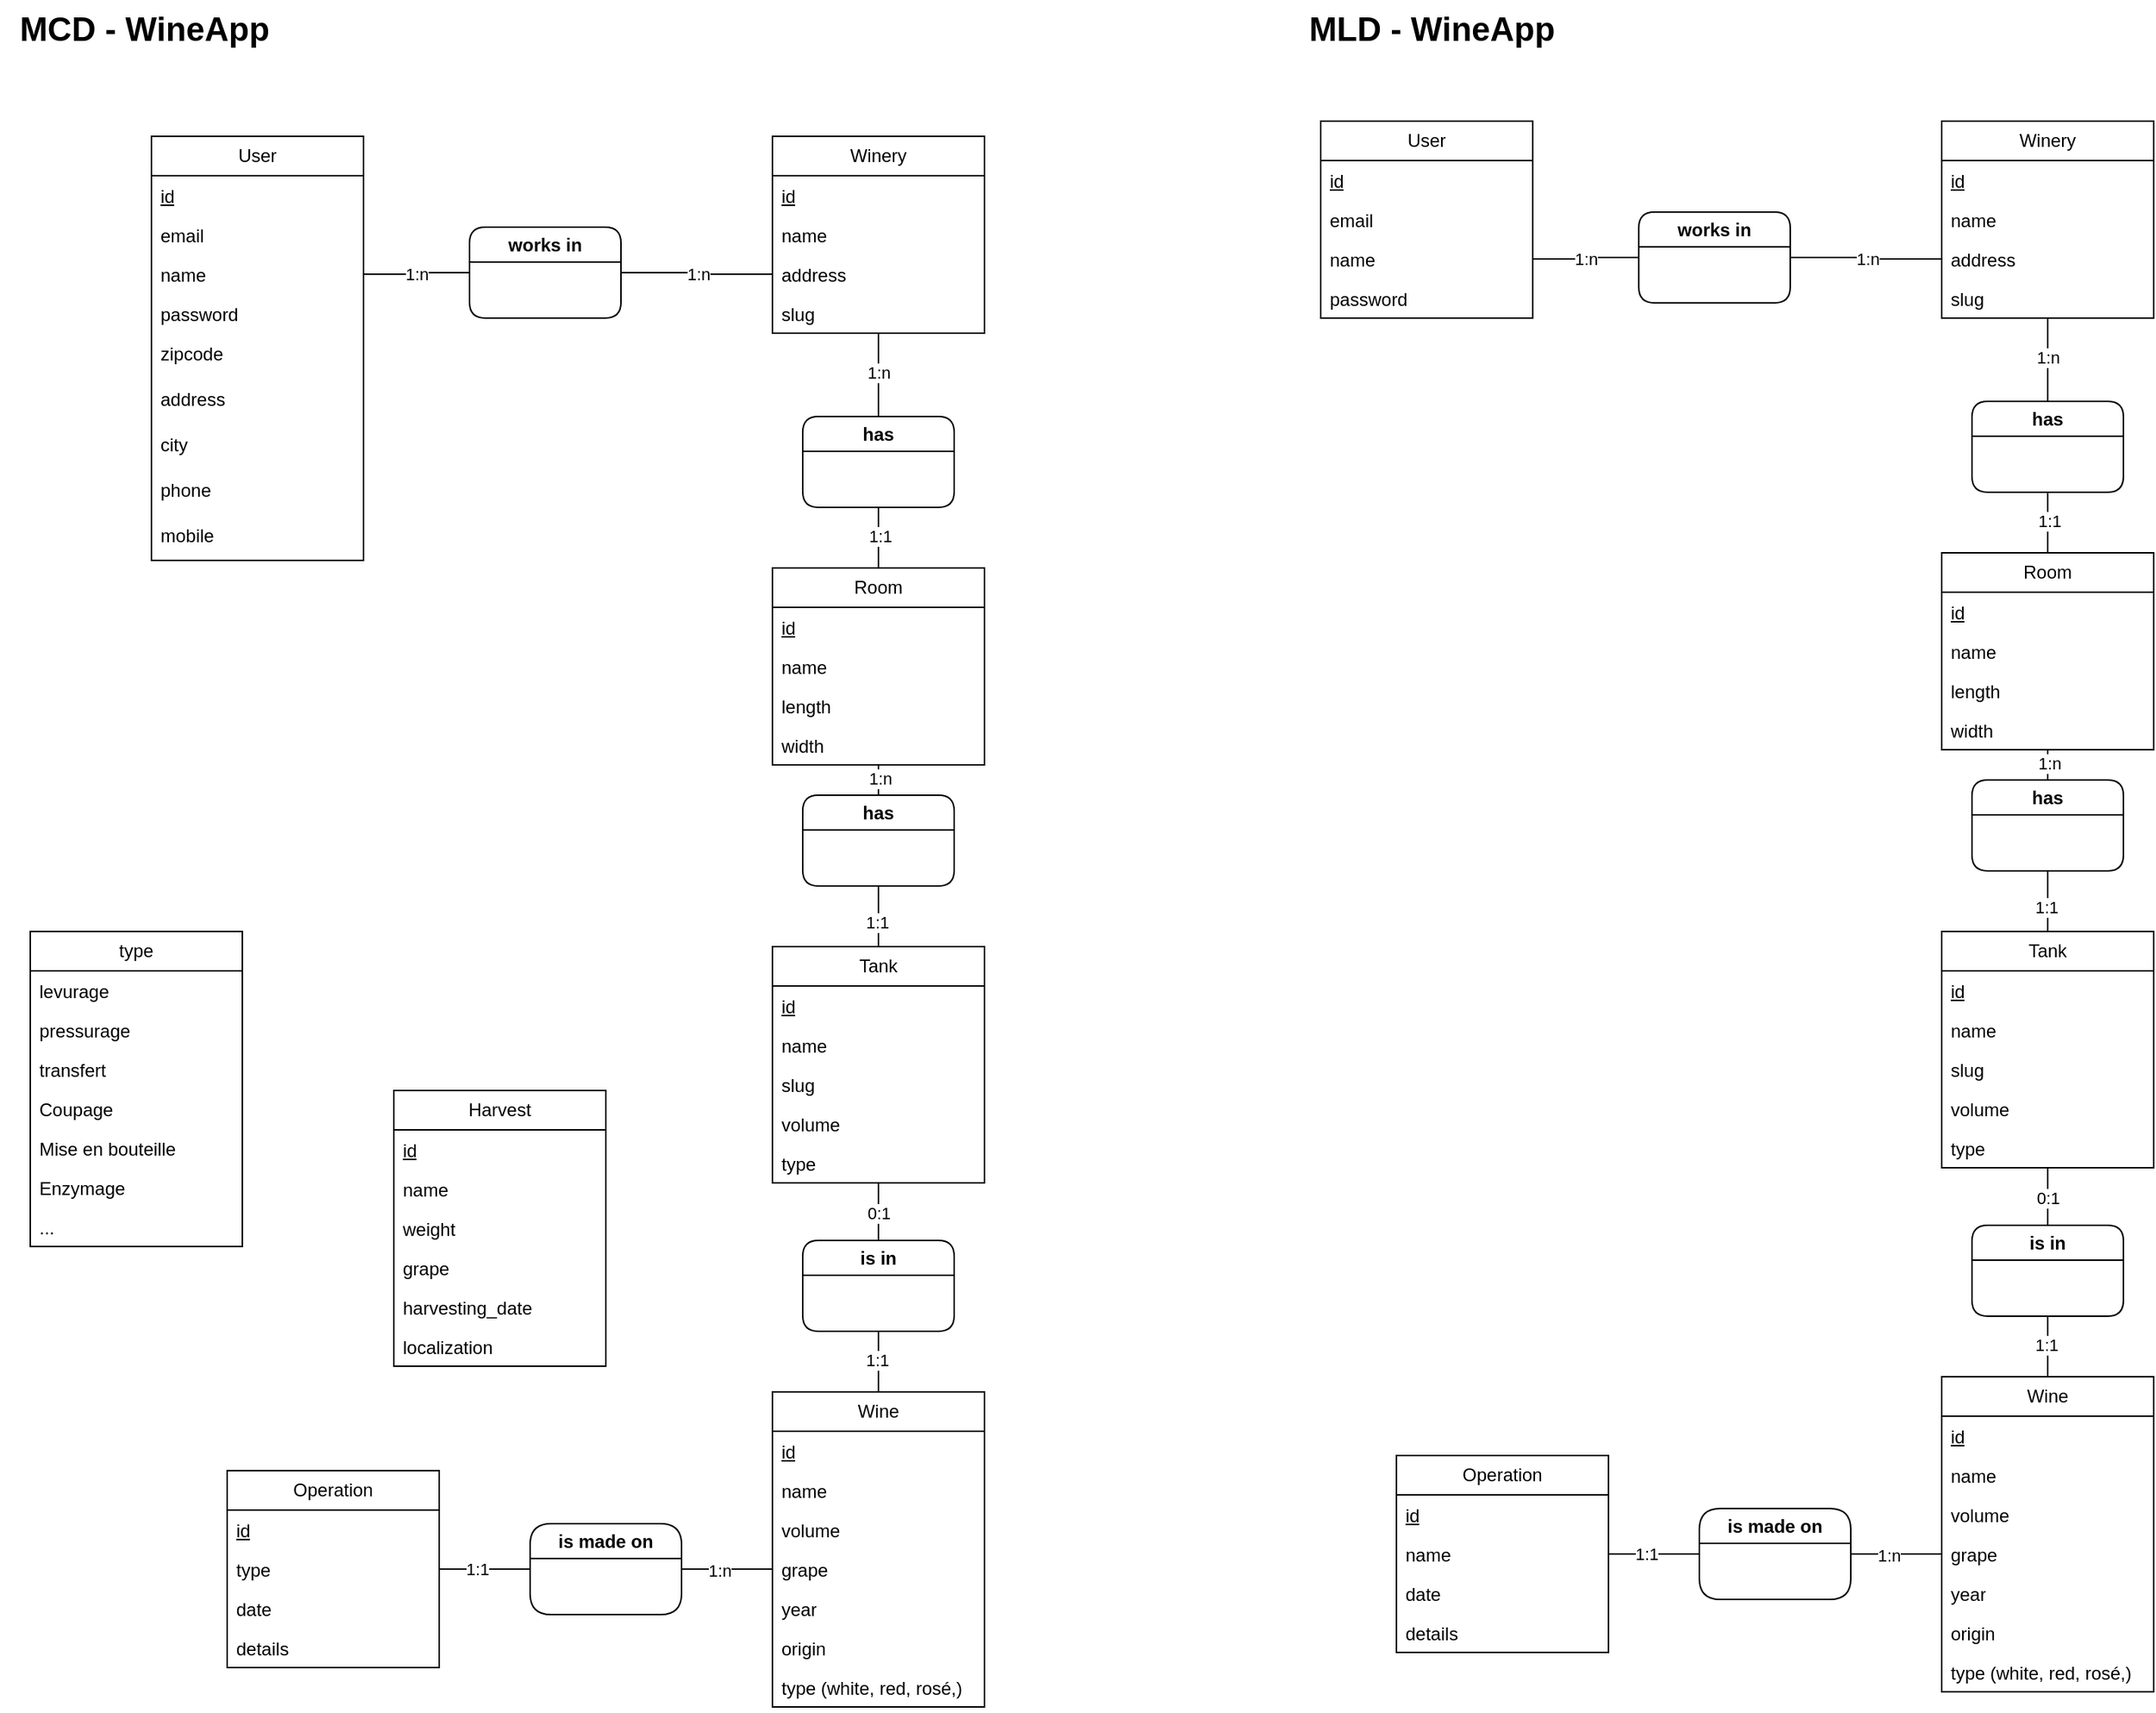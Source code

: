 <mxfile version="24.2.3" type="github">
  <diagram name="Page-1" id="9SM8iRFz8KgwZvnz78GZ">
    <mxGraphModel dx="1190" dy="710" grid="1" gridSize="10" guides="1" tooltips="1" connect="1" arrows="1" fold="1" page="1" pageScale="1" pageWidth="827" pageHeight="1169" math="0" shadow="0">
      <root>
        <mxCell id="0" />
        <mxCell id="1" parent="0" />
        <mxCell id="mtZeBj0wb_c7YMCQb9q5-4" style="edgeStyle=orthogonalEdgeStyle;rounded=0;orthogonalLoop=1;jettySize=auto;html=1;exitX=1;exitY=0.5;exitDx=0;exitDy=0;entryX=0;entryY=0.5;entryDx=0;entryDy=0;endArrow=none;endFill=0;" parent="1" source="mtZeBj0wb_c7YMCQb9q5-16" target="mtZeBj0wb_c7YMCQb9q5-3" edge="1">
          <mxGeometry relative="1" as="geometry">
            <mxPoint x="260" y="577.5" as="sourcePoint" />
          </mxGeometry>
        </mxCell>
        <mxCell id="mtZeBj0wb_c7YMCQb9q5-51" value="1:n" style="edgeLabel;html=1;align=center;verticalAlign=middle;resizable=0;points=[];" parent="mtZeBj0wb_c7YMCQb9q5-4" vertex="1" connectable="0">
          <mxGeometry x="-0.029" relative="1" as="geometry">
            <mxPoint as="offset" />
          </mxGeometry>
        </mxCell>
        <mxCell id="mtZeBj0wb_c7YMCQb9q5-5" style="edgeStyle=orthogonalEdgeStyle;rounded=0;orthogonalLoop=1;jettySize=auto;html=1;exitX=0;exitY=0.5;exitDx=0;exitDy=0;entryX=1;entryY=0.5;entryDx=0;entryDy=0;endArrow=none;endFill=0;" parent="1" source="mtZeBj0wb_c7YMCQb9q5-20" target="mtZeBj0wb_c7YMCQb9q5-3" edge="1">
          <mxGeometry relative="1" as="geometry">
            <mxPoint x="530" y="580" as="sourcePoint" />
          </mxGeometry>
        </mxCell>
        <mxCell id="mtZeBj0wb_c7YMCQb9q5-53" value="1:n" style="edgeLabel;html=1;align=center;verticalAlign=middle;resizable=0;points=[];" parent="mtZeBj0wb_c7YMCQb9q5-5" vertex="1" connectable="0">
          <mxGeometry x="-0.012" y="-1" relative="1" as="geometry">
            <mxPoint as="offset" />
          </mxGeometry>
        </mxCell>
        <mxCell id="mtZeBj0wb_c7YMCQb9q5-3" value="works in" style="swimlane;whiteSpace=wrap;html=1;rounded=1;" parent="1" vertex="1">
          <mxGeometry x="330" y="170" width="100" height="60" as="geometry" />
        </mxCell>
        <mxCell id="mtZeBj0wb_c7YMCQb9q5-12" style="edgeStyle=orthogonalEdgeStyle;rounded=0;orthogonalLoop=1;jettySize=auto;html=1;entryX=0.5;entryY=0;entryDx=0;entryDy=0;endArrow=none;endFill=0;exitX=0.5;exitY=1;exitDx=0;exitDy=0;" parent="1" source="mtZeBj0wb_c7YMCQb9q5-22" target="mtZeBj0wb_c7YMCQb9q5-10" edge="1">
          <mxGeometry relative="1" as="geometry">
            <mxPoint x="610" y="545" as="sourcePoint" />
          </mxGeometry>
        </mxCell>
        <mxCell id="mtZeBj0wb_c7YMCQb9q5-56" value="1:n" style="edgeLabel;html=1;align=center;verticalAlign=middle;resizable=0;points=[];" parent="mtZeBj0wb_c7YMCQb9q5-12" vertex="1" connectable="0">
          <mxGeometry x="-0.148" y="1" relative="1" as="geometry">
            <mxPoint as="offset" />
          </mxGeometry>
        </mxCell>
        <mxCell id="mtZeBj0wb_c7YMCQb9q5-26" style="edgeStyle=orthogonalEdgeStyle;rounded=0;orthogonalLoop=1;jettySize=auto;html=1;exitX=0.5;exitY=1;exitDx=0;exitDy=0;entryX=0.5;entryY=0;entryDx=0;entryDy=0;endArrow=none;endFill=0;" parent="1" source="mtZeBj0wb_c7YMCQb9q5-7" target="mtZeBj0wb_c7YMCQb9q5-22" edge="1">
          <mxGeometry relative="1" as="geometry" />
        </mxCell>
        <mxCell id="mtZeBj0wb_c7YMCQb9q5-55" value="1:1" style="edgeLabel;html=1;align=center;verticalAlign=middle;resizable=0;points=[];" parent="mtZeBj0wb_c7YMCQb9q5-26" vertex="1" connectable="0">
          <mxGeometry x="-0.043" y="1" relative="1" as="geometry">
            <mxPoint as="offset" />
          </mxGeometry>
        </mxCell>
        <mxCell id="mtZeBj0wb_c7YMCQb9q5-7" value="has" style="swimlane;whiteSpace=wrap;html=1;rounded=1;" parent="1" vertex="1">
          <mxGeometry x="550" y="295" width="100" height="60" as="geometry" />
        </mxCell>
        <mxCell id="mtZeBj0wb_c7YMCQb9q5-8" value="" style="endArrow=none;html=1;rounded=0;exitX=0.5;exitY=0;exitDx=0;exitDy=0;entryX=0.5;entryY=1;entryDx=0;entryDy=0;" parent="1" source="mtZeBj0wb_c7YMCQb9q5-7" target="mtZeBj0wb_c7YMCQb9q5-18" edge="1">
          <mxGeometry width="50" height="50" relative="1" as="geometry">
            <mxPoint x="410" y="685" as="sourcePoint" />
            <mxPoint x="630" y="605" as="targetPoint" />
          </mxGeometry>
        </mxCell>
        <mxCell id="mtZeBj0wb_c7YMCQb9q5-54" value="1:n" style="edgeLabel;html=1;align=center;verticalAlign=middle;resizable=0;points=[];" parent="mtZeBj0wb_c7YMCQb9q5-8" vertex="1" connectable="0">
          <mxGeometry x="0.059" relative="1" as="geometry">
            <mxPoint as="offset" />
          </mxGeometry>
        </mxCell>
        <mxCell id="mtZeBj0wb_c7YMCQb9q5-13" style="edgeStyle=orthogonalEdgeStyle;rounded=0;orthogonalLoop=1;jettySize=auto;html=1;exitX=0.5;exitY=1;exitDx=0;exitDy=0;entryX=0.5;entryY=0;entryDx=0;entryDy=0;endArrow=none;endFill=0;" parent="1" source="mtZeBj0wb_c7YMCQb9q5-10" target="mtZeBj0wb_c7YMCQb9q5-27" edge="1">
          <mxGeometry relative="1" as="geometry">
            <mxPoint x="600" y="705" as="targetPoint" />
          </mxGeometry>
        </mxCell>
        <mxCell id="mtZeBj0wb_c7YMCQb9q5-57" value="1:1" style="edgeLabel;html=1;align=center;verticalAlign=middle;resizable=0;points=[];" parent="mtZeBj0wb_c7YMCQb9q5-13" vertex="1" connectable="0">
          <mxGeometry x="0.197" y="-1" relative="1" as="geometry">
            <mxPoint as="offset" />
          </mxGeometry>
        </mxCell>
        <mxCell id="mtZeBj0wb_c7YMCQb9q5-10" value="has" style="swimlane;whiteSpace=wrap;html=1;rounded=1;" parent="1" vertex="1">
          <mxGeometry x="550" y="545" width="100" height="60" as="geometry" />
        </mxCell>
        <mxCell id="mtZeBj0wb_c7YMCQb9q5-14" value="User" style="swimlane;fontStyle=0;childLayout=stackLayout;horizontal=1;startSize=26;fillColor=none;horizontalStack=0;resizeParent=1;resizeParentMax=0;resizeLast=0;collapsible=1;marginBottom=0;whiteSpace=wrap;html=1;" parent="1" vertex="1">
          <mxGeometry x="120" y="110" width="140" height="280" as="geometry" />
        </mxCell>
        <mxCell id="mtZeBj0wb_c7YMCQb9q5-67" value="&lt;u&gt;id&lt;/u&gt;" style="text;strokeColor=none;fillColor=none;align=left;verticalAlign=top;spacingLeft=4;spacingRight=4;overflow=hidden;rotatable=0;points=[[0,0.5],[1,0.5]];portConstraint=eastwest;whiteSpace=wrap;html=1;" parent="mtZeBj0wb_c7YMCQb9q5-14" vertex="1">
          <mxGeometry y="26" width="140" height="26" as="geometry" />
        </mxCell>
        <mxCell id="mtZeBj0wb_c7YMCQb9q5-15" value="email" style="text;strokeColor=none;fillColor=none;align=left;verticalAlign=top;spacingLeft=4;spacingRight=4;overflow=hidden;rotatable=0;points=[[0,0.5],[1,0.5]];portConstraint=eastwest;whiteSpace=wrap;html=1;" parent="mtZeBj0wb_c7YMCQb9q5-14" vertex="1">
          <mxGeometry y="52" width="140" height="26" as="geometry" />
        </mxCell>
        <mxCell id="mtZeBj0wb_c7YMCQb9q5-16" value="name" style="text;strokeColor=none;fillColor=none;align=left;verticalAlign=top;spacingLeft=4;spacingRight=4;overflow=hidden;rotatable=0;points=[[0,0.5],[1,0.5]];portConstraint=eastwest;whiteSpace=wrap;html=1;" parent="mtZeBj0wb_c7YMCQb9q5-14" vertex="1">
          <mxGeometry y="78" width="140" height="26" as="geometry" />
        </mxCell>
        <mxCell id="mtZeBj0wb_c7YMCQb9q5-17" value="password" style="text;strokeColor=none;fillColor=none;align=left;verticalAlign=top;spacingLeft=4;spacingRight=4;overflow=hidden;rotatable=0;points=[[0,0.5],[1,0.5]];portConstraint=eastwest;whiteSpace=wrap;html=1;" parent="mtZeBj0wb_c7YMCQb9q5-14" vertex="1">
          <mxGeometry y="104" width="140" height="26" as="geometry" />
        </mxCell>
        <mxCell id="OxjpMKmMy-QX8WmUMFFC-2" value="zipcode" style="text;strokeColor=none;fillColor=none;spacingLeft=4;spacingRight=4;overflow=hidden;rotatable=0;points=[[0,0.5],[1,0.5]];portConstraint=eastwest;fontSize=12;whiteSpace=wrap;html=1;" parent="mtZeBj0wb_c7YMCQb9q5-14" vertex="1">
          <mxGeometry y="130" width="140" height="30" as="geometry" />
        </mxCell>
        <mxCell id="OxjpMKmMy-QX8WmUMFFC-1" value="address" style="text;strokeColor=none;fillColor=none;spacingLeft=4;spacingRight=4;overflow=hidden;rotatable=0;points=[[0,0.5],[1,0.5]];portConstraint=eastwest;fontSize=12;whiteSpace=wrap;html=1;" parent="mtZeBj0wb_c7YMCQb9q5-14" vertex="1">
          <mxGeometry y="160" width="140" height="30" as="geometry" />
        </mxCell>
        <mxCell id="OxjpMKmMy-QX8WmUMFFC-3" value="city" style="text;strokeColor=none;fillColor=none;spacingLeft=4;spacingRight=4;overflow=hidden;rotatable=0;points=[[0,0.5],[1,0.5]];portConstraint=eastwest;fontSize=12;whiteSpace=wrap;html=1;" parent="mtZeBj0wb_c7YMCQb9q5-14" vertex="1">
          <mxGeometry y="190" width="140" height="30" as="geometry" />
        </mxCell>
        <mxCell id="OxjpMKmMy-QX8WmUMFFC-4" value="phone" style="text;strokeColor=none;fillColor=none;spacingLeft=4;spacingRight=4;overflow=hidden;rotatable=0;points=[[0,0.5],[1,0.5]];portConstraint=eastwest;fontSize=12;whiteSpace=wrap;html=1;" parent="mtZeBj0wb_c7YMCQb9q5-14" vertex="1">
          <mxGeometry y="220" width="140" height="30" as="geometry" />
        </mxCell>
        <mxCell id="OxjpMKmMy-QX8WmUMFFC-5" value="mobile" style="text;strokeColor=none;fillColor=none;spacingLeft=4;spacingRight=4;overflow=hidden;rotatable=0;points=[[0,0.5],[1,0.5]];portConstraint=eastwest;fontSize=12;whiteSpace=wrap;html=1;" parent="mtZeBj0wb_c7YMCQb9q5-14" vertex="1">
          <mxGeometry y="250" width="140" height="30" as="geometry" />
        </mxCell>
        <mxCell id="mtZeBj0wb_c7YMCQb9q5-18" value="Winery" style="swimlane;fontStyle=0;childLayout=stackLayout;horizontal=1;startSize=26;fillColor=none;horizontalStack=0;resizeParent=1;resizeParentMax=0;resizeLast=0;collapsible=1;marginBottom=0;whiteSpace=wrap;html=1;" parent="1" vertex="1">
          <mxGeometry x="530" y="110" width="140" height="130" as="geometry" />
        </mxCell>
        <mxCell id="mtZeBj0wb_c7YMCQb9q5-68" value="&lt;u&gt;id&lt;/u&gt;" style="text;strokeColor=none;fillColor=none;align=left;verticalAlign=top;spacingLeft=4;spacingRight=4;overflow=hidden;rotatable=0;points=[[0,0.5],[1,0.5]];portConstraint=eastwest;whiteSpace=wrap;html=1;" parent="mtZeBj0wb_c7YMCQb9q5-18" vertex="1">
          <mxGeometry y="26" width="140" height="26" as="geometry" />
        </mxCell>
        <mxCell id="mtZeBj0wb_c7YMCQb9q5-19" value="name" style="text;strokeColor=none;fillColor=none;align=left;verticalAlign=top;spacingLeft=4;spacingRight=4;overflow=hidden;rotatable=0;points=[[0,0.5],[1,0.5]];portConstraint=eastwest;whiteSpace=wrap;html=1;" parent="mtZeBj0wb_c7YMCQb9q5-18" vertex="1">
          <mxGeometry y="52" width="140" height="26" as="geometry" />
        </mxCell>
        <mxCell id="mtZeBj0wb_c7YMCQb9q5-20" value="address" style="text;strokeColor=none;fillColor=none;align=left;verticalAlign=top;spacingLeft=4;spacingRight=4;overflow=hidden;rotatable=0;points=[[0,0.5],[1,0.5]];portConstraint=eastwest;whiteSpace=wrap;html=1;" parent="mtZeBj0wb_c7YMCQb9q5-18" vertex="1">
          <mxGeometry y="78" width="140" height="26" as="geometry" />
        </mxCell>
        <mxCell id="mtZeBj0wb_c7YMCQb9q5-65" value="slug" style="text;strokeColor=none;fillColor=none;align=left;verticalAlign=top;spacingLeft=4;spacingRight=4;overflow=hidden;rotatable=0;points=[[0,0.5],[1,0.5]];portConstraint=eastwest;whiteSpace=wrap;html=1;" parent="mtZeBj0wb_c7YMCQb9q5-18" vertex="1">
          <mxGeometry y="104" width="140" height="26" as="geometry" />
        </mxCell>
        <mxCell id="mtZeBj0wb_c7YMCQb9q5-22" value="Room" style="swimlane;fontStyle=0;childLayout=stackLayout;horizontal=1;startSize=26;fillColor=none;horizontalStack=0;resizeParent=1;resizeParentMax=0;resizeLast=0;collapsible=1;marginBottom=0;whiteSpace=wrap;html=1;" parent="1" vertex="1">
          <mxGeometry x="530" y="395" width="140" height="130" as="geometry" />
        </mxCell>
        <mxCell id="mtZeBj0wb_c7YMCQb9q5-69" value="&lt;u&gt;id&lt;/u&gt;" style="text;strokeColor=none;fillColor=none;align=left;verticalAlign=top;spacingLeft=4;spacingRight=4;overflow=hidden;rotatable=0;points=[[0,0.5],[1,0.5]];portConstraint=eastwest;whiteSpace=wrap;html=1;" parent="mtZeBj0wb_c7YMCQb9q5-22" vertex="1">
          <mxGeometry y="26" width="140" height="26" as="geometry" />
        </mxCell>
        <mxCell id="mtZeBj0wb_c7YMCQb9q5-23" value="name" style="text;strokeColor=none;fillColor=none;align=left;verticalAlign=top;spacingLeft=4;spacingRight=4;overflow=hidden;rotatable=0;points=[[0,0.5],[1,0.5]];portConstraint=eastwest;whiteSpace=wrap;html=1;" parent="mtZeBj0wb_c7YMCQb9q5-22" vertex="1">
          <mxGeometry y="52" width="140" height="26" as="geometry" />
        </mxCell>
        <mxCell id="mtZeBj0wb_c7YMCQb9q5-24" value="length" style="text;strokeColor=none;fillColor=none;align=left;verticalAlign=top;spacingLeft=4;spacingRight=4;overflow=hidden;rotatable=0;points=[[0,0.5],[1,0.5]];portConstraint=eastwest;whiteSpace=wrap;html=1;" parent="mtZeBj0wb_c7YMCQb9q5-22" vertex="1">
          <mxGeometry y="78" width="140" height="26" as="geometry" />
        </mxCell>
        <mxCell id="mtZeBj0wb_c7YMCQb9q5-25" value="width" style="text;strokeColor=none;fillColor=none;align=left;verticalAlign=top;spacingLeft=4;spacingRight=4;overflow=hidden;rotatable=0;points=[[0,0.5],[1,0.5]];portConstraint=eastwest;whiteSpace=wrap;html=1;" parent="mtZeBj0wb_c7YMCQb9q5-22" vertex="1">
          <mxGeometry y="104" width="140" height="26" as="geometry" />
        </mxCell>
        <mxCell id="mtZeBj0wb_c7YMCQb9q5-39" style="edgeStyle=orthogonalEdgeStyle;rounded=0;orthogonalLoop=1;jettySize=auto;html=1;exitX=0.5;exitY=1;exitDx=0;exitDy=0;entryX=0.5;entryY=0;entryDx=0;entryDy=0;endArrow=none;endFill=0;" parent="1" source="mtZeBj0wb_c7YMCQb9q5-27" target="mtZeBj0wb_c7YMCQb9q5-35" edge="1">
          <mxGeometry relative="1" as="geometry" />
        </mxCell>
        <mxCell id="mtZeBj0wb_c7YMCQb9q5-61" value="0:1" style="edgeLabel;html=1;align=center;verticalAlign=middle;resizable=0;points=[];" parent="mtZeBj0wb_c7YMCQb9q5-39" vertex="1" connectable="0">
          <mxGeometry x="0.053" relative="1" as="geometry">
            <mxPoint as="offset" />
          </mxGeometry>
        </mxCell>
        <mxCell id="mtZeBj0wb_c7YMCQb9q5-27" value="Tank" style="swimlane;fontStyle=0;childLayout=stackLayout;horizontal=1;startSize=26;fillColor=none;horizontalStack=0;resizeParent=1;resizeParentMax=0;resizeLast=0;collapsible=1;marginBottom=0;whiteSpace=wrap;html=1;" parent="1" vertex="1">
          <mxGeometry x="530" y="645" width="140" height="156" as="geometry" />
        </mxCell>
        <mxCell id="mtZeBj0wb_c7YMCQb9q5-70" value="&lt;u&gt;id&lt;/u&gt;" style="text;strokeColor=none;fillColor=none;align=left;verticalAlign=top;spacingLeft=4;spacingRight=4;overflow=hidden;rotatable=0;points=[[0,0.5],[1,0.5]];portConstraint=eastwest;whiteSpace=wrap;html=1;" parent="mtZeBj0wb_c7YMCQb9q5-27" vertex="1">
          <mxGeometry y="26" width="140" height="26" as="geometry" />
        </mxCell>
        <mxCell id="mtZeBj0wb_c7YMCQb9q5-28" value="name" style="text;strokeColor=none;fillColor=none;align=left;verticalAlign=top;spacingLeft=4;spacingRight=4;overflow=hidden;rotatable=0;points=[[0,0.5],[1,0.5]];portConstraint=eastwest;whiteSpace=wrap;html=1;" parent="mtZeBj0wb_c7YMCQb9q5-27" vertex="1">
          <mxGeometry y="52" width="140" height="26" as="geometry" />
        </mxCell>
        <mxCell id="mtZeBj0wb_c7YMCQb9q5-71" value="slug" style="text;strokeColor=none;fillColor=none;align=left;verticalAlign=top;spacingLeft=4;spacingRight=4;overflow=hidden;rotatable=0;points=[[0,0.5],[1,0.5]];portConstraint=eastwest;whiteSpace=wrap;html=1;" parent="mtZeBj0wb_c7YMCQb9q5-27" vertex="1">
          <mxGeometry y="78" width="140" height="26" as="geometry" />
        </mxCell>
        <mxCell id="mtZeBj0wb_c7YMCQb9q5-29" value="volume" style="text;strokeColor=none;fillColor=none;align=left;verticalAlign=top;spacingLeft=4;spacingRight=4;overflow=hidden;rotatable=0;points=[[0,0.5],[1,0.5]];portConstraint=eastwest;whiteSpace=wrap;html=1;" parent="mtZeBj0wb_c7YMCQb9q5-27" vertex="1">
          <mxGeometry y="104" width="140" height="26" as="geometry" />
        </mxCell>
        <mxCell id="mtZeBj0wb_c7YMCQb9q5-30" value="type" style="text;strokeColor=none;fillColor=none;align=left;verticalAlign=top;spacingLeft=4;spacingRight=4;overflow=hidden;rotatable=0;points=[[0,0.5],[1,0.5]];portConstraint=eastwest;whiteSpace=wrap;html=1;" parent="mtZeBj0wb_c7YMCQb9q5-27" vertex="1">
          <mxGeometry y="130" width="140" height="26" as="geometry" />
        </mxCell>
        <mxCell id="mtZeBj0wb_c7YMCQb9q5-31" value="Wine" style="swimlane;fontStyle=0;childLayout=stackLayout;horizontal=1;startSize=26;fillColor=none;horizontalStack=0;resizeParent=1;resizeParentMax=0;resizeLast=0;collapsible=1;marginBottom=0;whiteSpace=wrap;html=1;" parent="1" vertex="1">
          <mxGeometry x="530" y="939" width="140" height="208" as="geometry">
            <mxRectangle x="510" y="790" width="70" height="30" as="alternateBounds" />
          </mxGeometry>
        </mxCell>
        <mxCell id="mtZeBj0wb_c7YMCQb9q5-73" value="&lt;u&gt;id&lt;/u&gt;" style="text;strokeColor=none;fillColor=none;align=left;verticalAlign=top;spacingLeft=4;spacingRight=4;overflow=hidden;rotatable=0;points=[[0,0.5],[1,0.5]];portConstraint=eastwest;whiteSpace=wrap;html=1;" parent="mtZeBj0wb_c7YMCQb9q5-31" vertex="1">
          <mxGeometry y="26" width="140" height="26" as="geometry" />
        </mxCell>
        <mxCell id="mtZeBj0wb_c7YMCQb9q5-32" value="name" style="text;strokeColor=none;fillColor=none;align=left;verticalAlign=top;spacingLeft=4;spacingRight=4;overflow=hidden;rotatable=0;points=[[0,0.5],[1,0.5]];portConstraint=eastwest;whiteSpace=wrap;html=1;" parent="mtZeBj0wb_c7YMCQb9q5-31" vertex="1">
          <mxGeometry y="52" width="140" height="26" as="geometry" />
        </mxCell>
        <mxCell id="mtZeBj0wb_c7YMCQb9q5-33" value="volume" style="text;strokeColor=none;fillColor=none;align=left;verticalAlign=top;spacingLeft=4;spacingRight=4;overflow=hidden;rotatable=0;points=[[0,0.5],[1,0.5]];portConstraint=eastwest;whiteSpace=wrap;html=1;" parent="mtZeBj0wb_c7YMCQb9q5-31" vertex="1">
          <mxGeometry y="78" width="140" height="26" as="geometry" />
        </mxCell>
        <mxCell id="mtZeBj0wb_c7YMCQb9q5-34" value="grape" style="text;strokeColor=none;fillColor=none;align=left;verticalAlign=top;spacingLeft=4;spacingRight=4;overflow=hidden;rotatable=0;points=[[0,0.5],[1,0.5]];portConstraint=eastwest;whiteSpace=wrap;html=1;" parent="mtZeBj0wb_c7YMCQb9q5-31" vertex="1">
          <mxGeometry y="104" width="140" height="26" as="geometry" />
        </mxCell>
        <mxCell id="mtZeBj0wb_c7YMCQb9q5-36" value="year" style="text;strokeColor=none;fillColor=none;align=left;verticalAlign=top;spacingLeft=4;spacingRight=4;overflow=hidden;rotatable=0;points=[[0,0.5],[1,0.5]];portConstraint=eastwest;whiteSpace=wrap;html=1;" parent="mtZeBj0wb_c7YMCQb9q5-31" vertex="1">
          <mxGeometry y="130" width="140" height="26" as="geometry" />
        </mxCell>
        <mxCell id="mtZeBj0wb_c7YMCQb9q5-37" value="origin" style="text;strokeColor=none;fillColor=none;align=left;verticalAlign=top;spacingLeft=4;spacingRight=4;overflow=hidden;rotatable=0;points=[[0,0.5],[1,0.5]];portConstraint=eastwest;whiteSpace=wrap;html=1;" parent="mtZeBj0wb_c7YMCQb9q5-31" vertex="1">
          <mxGeometry y="156" width="140" height="26" as="geometry" />
        </mxCell>
        <mxCell id="mtZeBj0wb_c7YMCQb9q5-38" value="type (white, red, rosé,)" style="text;strokeColor=none;fillColor=none;align=left;verticalAlign=top;spacingLeft=4;spacingRight=4;overflow=hidden;rotatable=0;points=[[0,0.5],[1,0.5]];portConstraint=eastwest;whiteSpace=wrap;html=1;" parent="mtZeBj0wb_c7YMCQb9q5-31" vertex="1">
          <mxGeometry y="182" width="140" height="26" as="geometry" />
        </mxCell>
        <mxCell id="mtZeBj0wb_c7YMCQb9q5-40" style="edgeStyle=orthogonalEdgeStyle;rounded=0;orthogonalLoop=1;jettySize=auto;html=1;exitX=0.5;exitY=1;exitDx=0;exitDy=0;entryX=0.5;entryY=0;entryDx=0;entryDy=0;endArrow=none;endFill=0;" parent="1" source="mtZeBj0wb_c7YMCQb9q5-35" target="mtZeBj0wb_c7YMCQb9q5-31" edge="1">
          <mxGeometry relative="1" as="geometry" />
        </mxCell>
        <mxCell id="mtZeBj0wb_c7YMCQb9q5-62" value="1:1" style="edgeLabel;html=1;align=center;verticalAlign=middle;resizable=0;points=[];" parent="mtZeBj0wb_c7YMCQb9q5-40" vertex="1" connectable="0">
          <mxGeometry x="-0.083" y="-1" relative="1" as="geometry">
            <mxPoint as="offset" />
          </mxGeometry>
        </mxCell>
        <mxCell id="mtZeBj0wb_c7YMCQb9q5-35" value="is in" style="swimlane;whiteSpace=wrap;html=1;rounded=1;" parent="1" vertex="1">
          <mxGeometry x="550" y="839" width="100" height="60" as="geometry" />
        </mxCell>
        <mxCell id="mtZeBj0wb_c7YMCQb9q5-49" style="edgeStyle=orthogonalEdgeStyle;rounded=0;orthogonalLoop=1;jettySize=auto;html=1;exitX=1;exitY=0.5;exitDx=0;exitDy=0;entryX=0;entryY=0.5;entryDx=0;entryDy=0;endArrow=none;endFill=0;" parent="1" source="mtZeBj0wb_c7YMCQb9q5-41" target="mtZeBj0wb_c7YMCQb9q5-48" edge="1">
          <mxGeometry relative="1" as="geometry" />
        </mxCell>
        <mxCell id="mtZeBj0wb_c7YMCQb9q5-63" value="1:1" style="edgeLabel;html=1;align=center;verticalAlign=middle;resizable=0;points=[];" parent="mtZeBj0wb_c7YMCQb9q5-49" vertex="1" connectable="0">
          <mxGeometry x="-0.186" relative="1" as="geometry">
            <mxPoint as="offset" />
          </mxGeometry>
        </mxCell>
        <mxCell id="mtZeBj0wb_c7YMCQb9q5-41" value="Operation" style="swimlane;fontStyle=0;childLayout=stackLayout;horizontal=1;startSize=26;fillColor=none;horizontalStack=0;resizeParent=1;resizeParentMax=0;resizeLast=0;collapsible=1;marginBottom=0;whiteSpace=wrap;html=1;" parent="1" vertex="1">
          <mxGeometry x="170" y="991" width="140" height="130" as="geometry">
            <mxRectangle x="510" y="790" width="70" height="30" as="alternateBounds" />
          </mxGeometry>
        </mxCell>
        <mxCell id="mtZeBj0wb_c7YMCQb9q5-74" value="&lt;u&gt;id&lt;/u&gt;" style="text;strokeColor=none;fillColor=none;align=left;verticalAlign=top;spacingLeft=4;spacingRight=4;overflow=hidden;rotatable=0;points=[[0,0.5],[1,0.5]];portConstraint=eastwest;whiteSpace=wrap;html=1;" parent="mtZeBj0wb_c7YMCQb9q5-41" vertex="1">
          <mxGeometry y="26" width="140" height="26" as="geometry" />
        </mxCell>
        <mxCell id="mtZeBj0wb_c7YMCQb9q5-42" value="type" style="text;strokeColor=none;fillColor=none;align=left;verticalAlign=top;spacingLeft=4;spacingRight=4;overflow=hidden;rotatable=0;points=[[0,0.5],[1,0.5]];portConstraint=eastwest;whiteSpace=wrap;html=1;" parent="mtZeBj0wb_c7YMCQb9q5-41" vertex="1">
          <mxGeometry y="52" width="140" height="26" as="geometry" />
        </mxCell>
        <mxCell id="mtZeBj0wb_c7YMCQb9q5-43" value="date" style="text;strokeColor=none;fillColor=none;align=left;verticalAlign=top;spacingLeft=4;spacingRight=4;overflow=hidden;rotatable=0;points=[[0,0.5],[1,0.5]];portConstraint=eastwest;whiteSpace=wrap;html=1;" parent="mtZeBj0wb_c7YMCQb9q5-41" vertex="1">
          <mxGeometry y="78" width="140" height="26" as="geometry" />
        </mxCell>
        <mxCell id="mtZeBj0wb_c7YMCQb9q5-44" value="details" style="text;strokeColor=none;fillColor=none;align=left;verticalAlign=top;spacingLeft=4;spacingRight=4;overflow=hidden;rotatable=0;points=[[0,0.5],[1,0.5]];portConstraint=eastwest;whiteSpace=wrap;html=1;" parent="mtZeBj0wb_c7YMCQb9q5-41" vertex="1">
          <mxGeometry y="104" width="140" height="26" as="geometry" />
        </mxCell>
        <mxCell id="mtZeBj0wb_c7YMCQb9q5-50" style="edgeStyle=orthogonalEdgeStyle;rounded=0;orthogonalLoop=1;jettySize=auto;html=1;exitX=1;exitY=0.5;exitDx=0;exitDy=0;entryX=0;entryY=0.5;entryDx=0;entryDy=0;endArrow=none;endFill=0;" parent="1" source="mtZeBj0wb_c7YMCQb9q5-48" target="mtZeBj0wb_c7YMCQb9q5-34" edge="1">
          <mxGeometry relative="1" as="geometry" />
        </mxCell>
        <mxCell id="mtZeBj0wb_c7YMCQb9q5-64" value="1:n" style="edgeLabel;html=1;align=center;verticalAlign=middle;resizable=0;points=[];" parent="mtZeBj0wb_c7YMCQb9q5-50" vertex="1" connectable="0">
          <mxGeometry x="-0.17" y="-1" relative="1" as="geometry">
            <mxPoint as="offset" />
          </mxGeometry>
        </mxCell>
        <mxCell id="mtZeBj0wb_c7YMCQb9q5-48" value="is made on" style="swimlane;whiteSpace=wrap;html=1;rounded=1;arcSize=20;" parent="1" vertex="1">
          <mxGeometry x="370" y="1026" width="100" height="60" as="geometry" />
        </mxCell>
        <mxCell id="mtZeBj0wb_c7YMCQb9q5-76" value="&lt;font style=&quot;font-size: 22px;&quot;&gt;&lt;b&gt;MCD - WineApp&lt;/b&gt;&lt;br&gt;&lt;/font&gt;" style="text;html=1;align=center;verticalAlign=middle;resizable=0;points=[];autosize=1;strokeColor=none;fillColor=none;" parent="1" vertex="1">
          <mxGeometry x="20" y="20" width="190" height="40" as="geometry" />
        </mxCell>
        <mxCell id="mtZeBj0wb_c7YMCQb9q5-77" value="&lt;font style=&quot;font-size: 22px;&quot;&gt;&lt;b&gt;MLD - WineApp&lt;/b&gt;&lt;br&gt;&lt;/font&gt;" style="text;html=1;align=center;verticalAlign=middle;resizable=0;points=[];autosize=1;strokeColor=none;fillColor=none;" parent="1" vertex="1">
          <mxGeometry x="870" y="20" width="190" height="40" as="geometry" />
        </mxCell>
        <mxCell id="mtZeBj0wb_c7YMCQb9q5-78" style="edgeStyle=orthogonalEdgeStyle;rounded=0;orthogonalLoop=1;jettySize=auto;html=1;exitX=1;exitY=0.5;exitDx=0;exitDy=0;entryX=0;entryY=0.5;entryDx=0;entryDy=0;endArrow=none;endFill=0;" parent="1" source="mtZeBj0wb_c7YMCQb9q5-96" target="mtZeBj0wb_c7YMCQb9q5-82" edge="1">
          <mxGeometry relative="1" as="geometry">
            <mxPoint x="1032" y="567.5" as="sourcePoint" />
          </mxGeometry>
        </mxCell>
        <mxCell id="mtZeBj0wb_c7YMCQb9q5-79" value="1:n" style="edgeLabel;html=1;align=center;verticalAlign=middle;resizable=0;points=[];" parent="mtZeBj0wb_c7YMCQb9q5-78" vertex="1" connectable="0">
          <mxGeometry x="-0.029" relative="1" as="geometry">
            <mxPoint as="offset" />
          </mxGeometry>
        </mxCell>
        <mxCell id="mtZeBj0wb_c7YMCQb9q5-80" style="edgeStyle=orthogonalEdgeStyle;rounded=0;orthogonalLoop=1;jettySize=auto;html=1;exitX=0;exitY=0.5;exitDx=0;exitDy=0;entryX=1;entryY=0.5;entryDx=0;entryDy=0;endArrow=none;endFill=0;" parent="1" source="mtZeBj0wb_c7YMCQb9q5-101" target="mtZeBj0wb_c7YMCQb9q5-82" edge="1">
          <mxGeometry relative="1" as="geometry">
            <mxPoint x="1302" y="570" as="sourcePoint" />
          </mxGeometry>
        </mxCell>
        <mxCell id="mtZeBj0wb_c7YMCQb9q5-81" value="1:n" style="edgeLabel;html=1;align=center;verticalAlign=middle;resizable=0;points=[];" parent="mtZeBj0wb_c7YMCQb9q5-80" vertex="1" connectable="0">
          <mxGeometry x="-0.012" y="-1" relative="1" as="geometry">
            <mxPoint as="offset" />
          </mxGeometry>
        </mxCell>
        <mxCell id="mtZeBj0wb_c7YMCQb9q5-82" value="works in" style="swimlane;whiteSpace=wrap;html=1;rounded=1;" parent="1" vertex="1">
          <mxGeometry x="1102" y="160" width="100" height="60" as="geometry" />
        </mxCell>
        <mxCell id="mtZeBj0wb_c7YMCQb9q5-83" style="edgeStyle=orthogonalEdgeStyle;rounded=0;orthogonalLoop=1;jettySize=auto;html=1;entryX=0.5;entryY=0;entryDx=0;entryDy=0;endArrow=none;endFill=0;exitX=0.5;exitY=1;exitDx=0;exitDy=0;" parent="1" source="mtZeBj0wb_c7YMCQb9q5-104" target="mtZeBj0wb_c7YMCQb9q5-92" edge="1">
          <mxGeometry relative="1" as="geometry">
            <mxPoint x="1382" y="535" as="sourcePoint" />
          </mxGeometry>
        </mxCell>
        <mxCell id="mtZeBj0wb_c7YMCQb9q5-84" value="1:n" style="edgeLabel;html=1;align=center;verticalAlign=middle;resizable=0;points=[];" parent="mtZeBj0wb_c7YMCQb9q5-83" vertex="1" connectable="0">
          <mxGeometry x="-0.148" y="1" relative="1" as="geometry">
            <mxPoint as="offset" />
          </mxGeometry>
        </mxCell>
        <mxCell id="mtZeBj0wb_c7YMCQb9q5-85" style="edgeStyle=orthogonalEdgeStyle;rounded=0;orthogonalLoop=1;jettySize=auto;html=1;exitX=0.5;exitY=1;exitDx=0;exitDy=0;entryX=0.5;entryY=0;entryDx=0;entryDy=0;endArrow=none;endFill=0;" parent="1" source="mtZeBj0wb_c7YMCQb9q5-87" target="mtZeBj0wb_c7YMCQb9q5-104" edge="1">
          <mxGeometry relative="1" as="geometry" />
        </mxCell>
        <mxCell id="mtZeBj0wb_c7YMCQb9q5-86" value="1:1" style="edgeLabel;html=1;align=center;verticalAlign=middle;resizable=0;points=[];" parent="mtZeBj0wb_c7YMCQb9q5-85" vertex="1" connectable="0">
          <mxGeometry x="-0.043" y="1" relative="1" as="geometry">
            <mxPoint as="offset" />
          </mxGeometry>
        </mxCell>
        <mxCell id="mtZeBj0wb_c7YMCQb9q5-87" value="has" style="swimlane;whiteSpace=wrap;html=1;rounded=1;" parent="1" vertex="1">
          <mxGeometry x="1322" y="285" width="100" height="60" as="geometry" />
        </mxCell>
        <mxCell id="mtZeBj0wb_c7YMCQb9q5-88" value="" style="endArrow=none;html=1;rounded=0;exitX=0.5;exitY=0;exitDx=0;exitDy=0;entryX=0.5;entryY=1;entryDx=0;entryDy=0;" parent="1" source="mtZeBj0wb_c7YMCQb9q5-87" target="mtZeBj0wb_c7YMCQb9q5-98" edge="1">
          <mxGeometry width="50" height="50" relative="1" as="geometry">
            <mxPoint x="1182" y="675" as="sourcePoint" />
            <mxPoint x="1402" y="595" as="targetPoint" />
          </mxGeometry>
        </mxCell>
        <mxCell id="mtZeBj0wb_c7YMCQb9q5-89" value="1:n" style="edgeLabel;html=1;align=center;verticalAlign=middle;resizable=0;points=[];" parent="mtZeBj0wb_c7YMCQb9q5-88" vertex="1" connectable="0">
          <mxGeometry x="0.059" relative="1" as="geometry">
            <mxPoint as="offset" />
          </mxGeometry>
        </mxCell>
        <mxCell id="mtZeBj0wb_c7YMCQb9q5-90" style="edgeStyle=orthogonalEdgeStyle;rounded=0;orthogonalLoop=1;jettySize=auto;html=1;exitX=0.5;exitY=1;exitDx=0;exitDy=0;entryX=0.5;entryY=0;entryDx=0;entryDy=0;endArrow=none;endFill=0;" parent="1" source="mtZeBj0wb_c7YMCQb9q5-92" target="mtZeBj0wb_c7YMCQb9q5-111" edge="1">
          <mxGeometry relative="1" as="geometry">
            <mxPoint x="1372" y="695" as="targetPoint" />
          </mxGeometry>
        </mxCell>
        <mxCell id="mtZeBj0wb_c7YMCQb9q5-91" value="1:1" style="edgeLabel;html=1;align=center;verticalAlign=middle;resizable=0;points=[];" parent="mtZeBj0wb_c7YMCQb9q5-90" vertex="1" connectable="0">
          <mxGeometry x="0.197" y="-1" relative="1" as="geometry">
            <mxPoint as="offset" />
          </mxGeometry>
        </mxCell>
        <mxCell id="mtZeBj0wb_c7YMCQb9q5-92" value="has" style="swimlane;whiteSpace=wrap;html=1;rounded=1;" parent="1" vertex="1">
          <mxGeometry x="1322" y="535" width="100" height="60" as="geometry" />
        </mxCell>
        <mxCell id="mtZeBj0wb_c7YMCQb9q5-93" value="User" style="swimlane;fontStyle=0;childLayout=stackLayout;horizontal=1;startSize=26;fillColor=none;horizontalStack=0;resizeParent=1;resizeParentMax=0;resizeLast=0;collapsible=1;marginBottom=0;whiteSpace=wrap;html=1;" parent="1" vertex="1">
          <mxGeometry x="892" y="100" width="140" height="130" as="geometry" />
        </mxCell>
        <mxCell id="mtZeBj0wb_c7YMCQb9q5-94" value="&lt;u&gt;id&lt;/u&gt;" style="text;strokeColor=none;fillColor=none;align=left;verticalAlign=top;spacingLeft=4;spacingRight=4;overflow=hidden;rotatable=0;points=[[0,0.5],[1,0.5]];portConstraint=eastwest;whiteSpace=wrap;html=1;" parent="mtZeBj0wb_c7YMCQb9q5-93" vertex="1">
          <mxGeometry y="26" width="140" height="26" as="geometry" />
        </mxCell>
        <mxCell id="mtZeBj0wb_c7YMCQb9q5-95" value="email" style="text;strokeColor=none;fillColor=none;align=left;verticalAlign=top;spacingLeft=4;spacingRight=4;overflow=hidden;rotatable=0;points=[[0,0.5],[1,0.5]];portConstraint=eastwest;whiteSpace=wrap;html=1;" parent="mtZeBj0wb_c7YMCQb9q5-93" vertex="1">
          <mxGeometry y="52" width="140" height="26" as="geometry" />
        </mxCell>
        <mxCell id="mtZeBj0wb_c7YMCQb9q5-96" value="name" style="text;strokeColor=none;fillColor=none;align=left;verticalAlign=top;spacingLeft=4;spacingRight=4;overflow=hidden;rotatable=0;points=[[0,0.5],[1,0.5]];portConstraint=eastwest;whiteSpace=wrap;html=1;" parent="mtZeBj0wb_c7YMCQb9q5-93" vertex="1">
          <mxGeometry y="78" width="140" height="26" as="geometry" />
        </mxCell>
        <mxCell id="mtZeBj0wb_c7YMCQb9q5-97" value="password" style="text;strokeColor=none;fillColor=none;align=left;verticalAlign=top;spacingLeft=4;spacingRight=4;overflow=hidden;rotatable=0;points=[[0,0.5],[1,0.5]];portConstraint=eastwest;whiteSpace=wrap;html=1;" parent="mtZeBj0wb_c7YMCQb9q5-93" vertex="1">
          <mxGeometry y="104" width="140" height="26" as="geometry" />
        </mxCell>
        <mxCell id="mtZeBj0wb_c7YMCQb9q5-98" value="Winery" style="swimlane;fontStyle=0;childLayout=stackLayout;horizontal=1;startSize=26;fillColor=none;horizontalStack=0;resizeParent=1;resizeParentMax=0;resizeLast=0;collapsible=1;marginBottom=0;whiteSpace=wrap;html=1;" parent="1" vertex="1">
          <mxGeometry x="1302" y="100" width="140" height="130" as="geometry" />
        </mxCell>
        <mxCell id="mtZeBj0wb_c7YMCQb9q5-99" value="&lt;u&gt;id&lt;/u&gt;" style="text;strokeColor=none;fillColor=none;align=left;verticalAlign=top;spacingLeft=4;spacingRight=4;overflow=hidden;rotatable=0;points=[[0,0.5],[1,0.5]];portConstraint=eastwest;whiteSpace=wrap;html=1;" parent="mtZeBj0wb_c7YMCQb9q5-98" vertex="1">
          <mxGeometry y="26" width="140" height="26" as="geometry" />
        </mxCell>
        <mxCell id="mtZeBj0wb_c7YMCQb9q5-100" value="name" style="text;strokeColor=none;fillColor=none;align=left;verticalAlign=top;spacingLeft=4;spacingRight=4;overflow=hidden;rotatable=0;points=[[0,0.5],[1,0.5]];portConstraint=eastwest;whiteSpace=wrap;html=1;" parent="mtZeBj0wb_c7YMCQb9q5-98" vertex="1">
          <mxGeometry y="52" width="140" height="26" as="geometry" />
        </mxCell>
        <mxCell id="mtZeBj0wb_c7YMCQb9q5-101" value="address" style="text;strokeColor=none;fillColor=none;align=left;verticalAlign=top;spacingLeft=4;spacingRight=4;overflow=hidden;rotatable=0;points=[[0,0.5],[1,0.5]];portConstraint=eastwest;whiteSpace=wrap;html=1;" parent="mtZeBj0wb_c7YMCQb9q5-98" vertex="1">
          <mxGeometry y="78" width="140" height="26" as="geometry" />
        </mxCell>
        <mxCell id="mtZeBj0wb_c7YMCQb9q5-103" value="slug" style="text;strokeColor=none;fillColor=none;align=left;verticalAlign=top;spacingLeft=4;spacingRight=4;overflow=hidden;rotatable=0;points=[[0,0.5],[1,0.5]];portConstraint=eastwest;whiteSpace=wrap;html=1;" parent="mtZeBj0wb_c7YMCQb9q5-98" vertex="1">
          <mxGeometry y="104" width="140" height="26" as="geometry" />
        </mxCell>
        <mxCell id="mtZeBj0wb_c7YMCQb9q5-104" value="Room" style="swimlane;fontStyle=0;childLayout=stackLayout;horizontal=1;startSize=26;fillColor=none;horizontalStack=0;resizeParent=1;resizeParentMax=0;resizeLast=0;collapsible=1;marginBottom=0;whiteSpace=wrap;html=1;" parent="1" vertex="1">
          <mxGeometry x="1302" y="385" width="140" height="130" as="geometry" />
        </mxCell>
        <mxCell id="mtZeBj0wb_c7YMCQb9q5-105" value="&lt;u&gt;id&lt;/u&gt;" style="text;strokeColor=none;fillColor=none;align=left;verticalAlign=top;spacingLeft=4;spacingRight=4;overflow=hidden;rotatable=0;points=[[0,0.5],[1,0.5]];portConstraint=eastwest;whiteSpace=wrap;html=1;" parent="mtZeBj0wb_c7YMCQb9q5-104" vertex="1">
          <mxGeometry y="26" width="140" height="26" as="geometry" />
        </mxCell>
        <mxCell id="mtZeBj0wb_c7YMCQb9q5-106" value="name" style="text;strokeColor=none;fillColor=none;align=left;verticalAlign=top;spacingLeft=4;spacingRight=4;overflow=hidden;rotatable=0;points=[[0,0.5],[1,0.5]];portConstraint=eastwest;whiteSpace=wrap;html=1;" parent="mtZeBj0wb_c7YMCQb9q5-104" vertex="1">
          <mxGeometry y="52" width="140" height="26" as="geometry" />
        </mxCell>
        <mxCell id="mtZeBj0wb_c7YMCQb9q5-107" value="length" style="text;strokeColor=none;fillColor=none;align=left;verticalAlign=top;spacingLeft=4;spacingRight=4;overflow=hidden;rotatable=0;points=[[0,0.5],[1,0.5]];portConstraint=eastwest;whiteSpace=wrap;html=1;" parent="mtZeBj0wb_c7YMCQb9q5-104" vertex="1">
          <mxGeometry y="78" width="140" height="26" as="geometry" />
        </mxCell>
        <mxCell id="mtZeBj0wb_c7YMCQb9q5-108" value="width" style="text;strokeColor=none;fillColor=none;align=left;verticalAlign=top;spacingLeft=4;spacingRight=4;overflow=hidden;rotatable=0;points=[[0,0.5],[1,0.5]];portConstraint=eastwest;whiteSpace=wrap;html=1;" parent="mtZeBj0wb_c7YMCQb9q5-104" vertex="1">
          <mxGeometry y="104" width="140" height="26" as="geometry" />
        </mxCell>
        <mxCell id="mtZeBj0wb_c7YMCQb9q5-109" style="edgeStyle=orthogonalEdgeStyle;rounded=0;orthogonalLoop=1;jettySize=auto;html=1;exitX=0.5;exitY=1;exitDx=0;exitDy=0;entryX=0.5;entryY=0;entryDx=0;entryDy=0;endArrow=none;endFill=0;" parent="1" source="mtZeBj0wb_c7YMCQb9q5-111" target="mtZeBj0wb_c7YMCQb9q5-127" edge="1">
          <mxGeometry relative="1" as="geometry" />
        </mxCell>
        <mxCell id="mtZeBj0wb_c7YMCQb9q5-110" value="0:1" style="edgeLabel;html=1;align=center;verticalAlign=middle;resizable=0;points=[];" parent="mtZeBj0wb_c7YMCQb9q5-109" vertex="1" connectable="0">
          <mxGeometry x="0.053" relative="1" as="geometry">
            <mxPoint as="offset" />
          </mxGeometry>
        </mxCell>
        <mxCell id="mtZeBj0wb_c7YMCQb9q5-111" value="Tank" style="swimlane;fontStyle=0;childLayout=stackLayout;horizontal=1;startSize=26;fillColor=none;horizontalStack=0;resizeParent=1;resizeParentMax=0;resizeLast=0;collapsible=1;marginBottom=0;whiteSpace=wrap;html=1;" parent="1" vertex="1">
          <mxGeometry x="1302" y="635" width="140" height="156" as="geometry" />
        </mxCell>
        <mxCell id="mtZeBj0wb_c7YMCQb9q5-112" value="&lt;u&gt;id&lt;/u&gt;" style="text;strokeColor=none;fillColor=none;align=left;verticalAlign=top;spacingLeft=4;spacingRight=4;overflow=hidden;rotatable=0;points=[[0,0.5],[1,0.5]];portConstraint=eastwest;whiteSpace=wrap;html=1;" parent="mtZeBj0wb_c7YMCQb9q5-111" vertex="1">
          <mxGeometry y="26" width="140" height="26" as="geometry" />
        </mxCell>
        <mxCell id="mtZeBj0wb_c7YMCQb9q5-113" value="name" style="text;strokeColor=none;fillColor=none;align=left;verticalAlign=top;spacingLeft=4;spacingRight=4;overflow=hidden;rotatable=0;points=[[0,0.5],[1,0.5]];portConstraint=eastwest;whiteSpace=wrap;html=1;" parent="mtZeBj0wb_c7YMCQb9q5-111" vertex="1">
          <mxGeometry y="52" width="140" height="26" as="geometry" />
        </mxCell>
        <mxCell id="mtZeBj0wb_c7YMCQb9q5-114" value="slug" style="text;strokeColor=none;fillColor=none;align=left;verticalAlign=top;spacingLeft=4;spacingRight=4;overflow=hidden;rotatable=0;points=[[0,0.5],[1,0.5]];portConstraint=eastwest;whiteSpace=wrap;html=1;" parent="mtZeBj0wb_c7YMCQb9q5-111" vertex="1">
          <mxGeometry y="78" width="140" height="26" as="geometry" />
        </mxCell>
        <mxCell id="mtZeBj0wb_c7YMCQb9q5-115" value="volume" style="text;strokeColor=none;fillColor=none;align=left;verticalAlign=top;spacingLeft=4;spacingRight=4;overflow=hidden;rotatable=0;points=[[0,0.5],[1,0.5]];portConstraint=eastwest;whiteSpace=wrap;html=1;" parent="mtZeBj0wb_c7YMCQb9q5-111" vertex="1">
          <mxGeometry y="104" width="140" height="26" as="geometry" />
        </mxCell>
        <mxCell id="mtZeBj0wb_c7YMCQb9q5-116" value="type" style="text;strokeColor=none;fillColor=none;align=left;verticalAlign=top;spacingLeft=4;spacingRight=4;overflow=hidden;rotatable=0;points=[[0,0.5],[1,0.5]];portConstraint=eastwest;whiteSpace=wrap;html=1;" parent="mtZeBj0wb_c7YMCQb9q5-111" vertex="1">
          <mxGeometry y="130" width="140" height="26" as="geometry" />
        </mxCell>
        <mxCell id="mtZeBj0wb_c7YMCQb9q5-117" value="Wine" style="swimlane;fontStyle=0;childLayout=stackLayout;horizontal=1;startSize=26;fillColor=none;horizontalStack=0;resizeParent=1;resizeParentMax=0;resizeLast=0;collapsible=1;marginBottom=0;whiteSpace=wrap;html=1;" parent="1" vertex="1">
          <mxGeometry x="1302" y="929" width="140" height="208" as="geometry">
            <mxRectangle x="510" y="790" width="70" height="30" as="alternateBounds" />
          </mxGeometry>
        </mxCell>
        <mxCell id="mtZeBj0wb_c7YMCQb9q5-118" value="&lt;u&gt;id&lt;/u&gt;" style="text;strokeColor=none;fillColor=none;align=left;verticalAlign=top;spacingLeft=4;spacingRight=4;overflow=hidden;rotatable=0;points=[[0,0.5],[1,0.5]];portConstraint=eastwest;whiteSpace=wrap;html=1;" parent="mtZeBj0wb_c7YMCQb9q5-117" vertex="1">
          <mxGeometry y="26" width="140" height="26" as="geometry" />
        </mxCell>
        <mxCell id="mtZeBj0wb_c7YMCQb9q5-119" value="name" style="text;strokeColor=none;fillColor=none;align=left;verticalAlign=top;spacingLeft=4;spacingRight=4;overflow=hidden;rotatable=0;points=[[0,0.5],[1,0.5]];portConstraint=eastwest;whiteSpace=wrap;html=1;" parent="mtZeBj0wb_c7YMCQb9q5-117" vertex="1">
          <mxGeometry y="52" width="140" height="26" as="geometry" />
        </mxCell>
        <mxCell id="mtZeBj0wb_c7YMCQb9q5-120" value="volume" style="text;strokeColor=none;fillColor=none;align=left;verticalAlign=top;spacingLeft=4;spacingRight=4;overflow=hidden;rotatable=0;points=[[0,0.5],[1,0.5]];portConstraint=eastwest;whiteSpace=wrap;html=1;" parent="mtZeBj0wb_c7YMCQb9q5-117" vertex="1">
          <mxGeometry y="78" width="140" height="26" as="geometry" />
        </mxCell>
        <mxCell id="mtZeBj0wb_c7YMCQb9q5-121" value="grape" style="text;strokeColor=none;fillColor=none;align=left;verticalAlign=top;spacingLeft=4;spacingRight=4;overflow=hidden;rotatable=0;points=[[0,0.5],[1,0.5]];portConstraint=eastwest;whiteSpace=wrap;html=1;" parent="mtZeBj0wb_c7YMCQb9q5-117" vertex="1">
          <mxGeometry y="104" width="140" height="26" as="geometry" />
        </mxCell>
        <mxCell id="mtZeBj0wb_c7YMCQb9q5-122" value="year" style="text;strokeColor=none;fillColor=none;align=left;verticalAlign=top;spacingLeft=4;spacingRight=4;overflow=hidden;rotatable=0;points=[[0,0.5],[1,0.5]];portConstraint=eastwest;whiteSpace=wrap;html=1;" parent="mtZeBj0wb_c7YMCQb9q5-117" vertex="1">
          <mxGeometry y="130" width="140" height="26" as="geometry" />
        </mxCell>
        <mxCell id="mtZeBj0wb_c7YMCQb9q5-123" value="origin" style="text;strokeColor=none;fillColor=none;align=left;verticalAlign=top;spacingLeft=4;spacingRight=4;overflow=hidden;rotatable=0;points=[[0,0.5],[1,0.5]];portConstraint=eastwest;whiteSpace=wrap;html=1;" parent="mtZeBj0wb_c7YMCQb9q5-117" vertex="1">
          <mxGeometry y="156" width="140" height="26" as="geometry" />
        </mxCell>
        <mxCell id="mtZeBj0wb_c7YMCQb9q5-124" value="type (white, red, rosé,)" style="text;strokeColor=none;fillColor=none;align=left;verticalAlign=top;spacingLeft=4;spacingRight=4;overflow=hidden;rotatable=0;points=[[0,0.5],[1,0.5]];portConstraint=eastwest;whiteSpace=wrap;html=1;" parent="mtZeBj0wb_c7YMCQb9q5-117" vertex="1">
          <mxGeometry y="182" width="140" height="26" as="geometry" />
        </mxCell>
        <mxCell id="mtZeBj0wb_c7YMCQb9q5-125" style="edgeStyle=orthogonalEdgeStyle;rounded=0;orthogonalLoop=1;jettySize=auto;html=1;exitX=0.5;exitY=1;exitDx=0;exitDy=0;entryX=0.5;entryY=0;entryDx=0;entryDy=0;endArrow=none;endFill=0;" parent="1" source="mtZeBj0wb_c7YMCQb9q5-127" target="mtZeBj0wb_c7YMCQb9q5-117" edge="1">
          <mxGeometry relative="1" as="geometry" />
        </mxCell>
        <mxCell id="mtZeBj0wb_c7YMCQb9q5-126" value="1:1" style="edgeLabel;html=1;align=center;verticalAlign=middle;resizable=0;points=[];" parent="mtZeBj0wb_c7YMCQb9q5-125" vertex="1" connectable="0">
          <mxGeometry x="-0.083" y="-1" relative="1" as="geometry">
            <mxPoint as="offset" />
          </mxGeometry>
        </mxCell>
        <mxCell id="mtZeBj0wb_c7YMCQb9q5-127" value="is in" style="swimlane;whiteSpace=wrap;html=1;rounded=1;" parent="1" vertex="1">
          <mxGeometry x="1322" y="829" width="100" height="60" as="geometry" />
        </mxCell>
        <mxCell id="mtZeBj0wb_c7YMCQb9q5-128" style="edgeStyle=orthogonalEdgeStyle;rounded=0;orthogonalLoop=1;jettySize=auto;html=1;exitX=1;exitY=0.5;exitDx=0;exitDy=0;entryX=0;entryY=0.5;entryDx=0;entryDy=0;endArrow=none;endFill=0;" parent="1" source="mtZeBj0wb_c7YMCQb9q5-130" target="mtZeBj0wb_c7YMCQb9q5-137" edge="1">
          <mxGeometry relative="1" as="geometry" />
        </mxCell>
        <mxCell id="mtZeBj0wb_c7YMCQb9q5-129" value="1:1" style="edgeLabel;html=1;align=center;verticalAlign=middle;resizable=0;points=[];" parent="mtZeBj0wb_c7YMCQb9q5-128" vertex="1" connectable="0">
          <mxGeometry x="-0.186" relative="1" as="geometry">
            <mxPoint as="offset" />
          </mxGeometry>
        </mxCell>
        <mxCell id="mtZeBj0wb_c7YMCQb9q5-130" value="Operation" style="swimlane;fontStyle=0;childLayout=stackLayout;horizontal=1;startSize=26;fillColor=none;horizontalStack=0;resizeParent=1;resizeParentMax=0;resizeLast=0;collapsible=1;marginBottom=0;whiteSpace=wrap;html=1;" parent="1" vertex="1">
          <mxGeometry x="942" y="981" width="140" height="130" as="geometry">
            <mxRectangle x="510" y="790" width="70" height="30" as="alternateBounds" />
          </mxGeometry>
        </mxCell>
        <mxCell id="mtZeBj0wb_c7YMCQb9q5-131" value="&lt;u&gt;id&lt;/u&gt;" style="text;strokeColor=none;fillColor=none;align=left;verticalAlign=top;spacingLeft=4;spacingRight=4;overflow=hidden;rotatable=0;points=[[0,0.5],[1,0.5]];portConstraint=eastwest;whiteSpace=wrap;html=1;" parent="mtZeBj0wb_c7YMCQb9q5-130" vertex="1">
          <mxGeometry y="26" width="140" height="26" as="geometry" />
        </mxCell>
        <mxCell id="mtZeBj0wb_c7YMCQb9q5-132" value="name" style="text;strokeColor=none;fillColor=none;align=left;verticalAlign=top;spacingLeft=4;spacingRight=4;overflow=hidden;rotatable=0;points=[[0,0.5],[1,0.5]];portConstraint=eastwest;whiteSpace=wrap;html=1;" parent="mtZeBj0wb_c7YMCQb9q5-130" vertex="1">
          <mxGeometry y="52" width="140" height="26" as="geometry" />
        </mxCell>
        <mxCell id="mtZeBj0wb_c7YMCQb9q5-133" value="date" style="text;strokeColor=none;fillColor=none;align=left;verticalAlign=top;spacingLeft=4;spacingRight=4;overflow=hidden;rotatable=0;points=[[0,0.5],[1,0.5]];portConstraint=eastwest;whiteSpace=wrap;html=1;" parent="mtZeBj0wb_c7YMCQb9q5-130" vertex="1">
          <mxGeometry y="78" width="140" height="26" as="geometry" />
        </mxCell>
        <mxCell id="mtZeBj0wb_c7YMCQb9q5-134" value="details" style="text;strokeColor=none;fillColor=none;align=left;verticalAlign=top;spacingLeft=4;spacingRight=4;overflow=hidden;rotatable=0;points=[[0,0.5],[1,0.5]];portConstraint=eastwest;whiteSpace=wrap;html=1;" parent="mtZeBj0wb_c7YMCQb9q5-130" vertex="1">
          <mxGeometry y="104" width="140" height="26" as="geometry" />
        </mxCell>
        <mxCell id="mtZeBj0wb_c7YMCQb9q5-135" style="edgeStyle=orthogonalEdgeStyle;rounded=0;orthogonalLoop=1;jettySize=auto;html=1;exitX=1;exitY=0.5;exitDx=0;exitDy=0;entryX=0;entryY=0.5;entryDx=0;entryDy=0;endArrow=none;endFill=0;" parent="1" source="mtZeBj0wb_c7YMCQb9q5-137" target="mtZeBj0wb_c7YMCQb9q5-121" edge="1">
          <mxGeometry relative="1" as="geometry" />
        </mxCell>
        <mxCell id="mtZeBj0wb_c7YMCQb9q5-136" value="1:n" style="edgeLabel;html=1;align=center;verticalAlign=middle;resizable=0;points=[];" parent="mtZeBj0wb_c7YMCQb9q5-135" vertex="1" connectable="0">
          <mxGeometry x="-0.17" y="-1" relative="1" as="geometry">
            <mxPoint as="offset" />
          </mxGeometry>
        </mxCell>
        <mxCell id="mtZeBj0wb_c7YMCQb9q5-137" value="is made on" style="swimlane;whiteSpace=wrap;html=1;rounded=1;arcSize=20;" parent="1" vertex="1">
          <mxGeometry x="1142" y="1016" width="100" height="60" as="geometry" />
        </mxCell>
        <mxCell id="N530aBy8lvte6Qvj3X0B-16" value="type" style="swimlane;fontStyle=0;childLayout=stackLayout;horizontal=1;startSize=26;fillColor=none;horizontalStack=0;resizeParent=1;resizeParentMax=0;resizeLast=0;collapsible=1;marginBottom=0;whiteSpace=wrap;html=1;" parent="1" vertex="1">
          <mxGeometry x="40" y="635" width="140" height="208" as="geometry" />
        </mxCell>
        <mxCell id="N530aBy8lvte6Qvj3X0B-17" value="levurage" style="text;strokeColor=none;fillColor=none;align=left;verticalAlign=top;spacingLeft=4;spacingRight=4;overflow=hidden;rotatable=0;points=[[0,0.5],[1,0.5]];portConstraint=eastwest;whiteSpace=wrap;html=1;" parent="N530aBy8lvte6Qvj3X0B-16" vertex="1">
          <mxGeometry y="26" width="140" height="26" as="geometry" />
        </mxCell>
        <mxCell id="N530aBy8lvte6Qvj3X0B-18" value="pressurage" style="text;strokeColor=none;fillColor=none;align=left;verticalAlign=top;spacingLeft=4;spacingRight=4;overflow=hidden;rotatable=0;points=[[0,0.5],[1,0.5]];portConstraint=eastwest;whiteSpace=wrap;html=1;" parent="N530aBy8lvte6Qvj3X0B-16" vertex="1">
          <mxGeometry y="52" width="140" height="26" as="geometry" />
        </mxCell>
        <mxCell id="N530aBy8lvte6Qvj3X0B-19" value="transfert&lt;span style=&quot;white-space: pre;&quot;&gt;&#x9;&lt;/span&gt;" style="text;strokeColor=none;fillColor=none;align=left;verticalAlign=top;spacingLeft=4;spacingRight=4;overflow=hidden;rotatable=0;points=[[0,0.5],[1,0.5]];portConstraint=eastwest;whiteSpace=wrap;html=1;" parent="N530aBy8lvte6Qvj3X0B-16" vertex="1">
          <mxGeometry y="78" width="140" height="26" as="geometry" />
        </mxCell>
        <mxCell id="N530aBy8lvte6Qvj3X0B-20" value="Coupage" style="text;strokeColor=none;fillColor=none;align=left;verticalAlign=top;spacingLeft=4;spacingRight=4;overflow=hidden;rotatable=0;points=[[0,0.5],[1,0.5]];portConstraint=eastwest;whiteSpace=wrap;html=1;" parent="N530aBy8lvte6Qvj3X0B-16" vertex="1">
          <mxGeometry y="104" width="140" height="26" as="geometry" />
        </mxCell>
        <mxCell id="N530aBy8lvte6Qvj3X0B-21" value="Mise en bouteille" style="text;strokeColor=none;fillColor=none;align=left;verticalAlign=top;spacingLeft=4;spacingRight=4;overflow=hidden;rotatable=0;points=[[0,0.5],[1,0.5]];portConstraint=eastwest;whiteSpace=wrap;html=1;" parent="N530aBy8lvte6Qvj3X0B-16" vertex="1">
          <mxGeometry y="130" width="140" height="26" as="geometry" />
        </mxCell>
        <mxCell id="N530aBy8lvte6Qvj3X0B-22" value="Enzymage" style="text;strokeColor=none;fillColor=none;align=left;verticalAlign=top;spacingLeft=4;spacingRight=4;overflow=hidden;rotatable=0;points=[[0,0.5],[1,0.5]];portConstraint=eastwest;whiteSpace=wrap;html=1;" parent="N530aBy8lvte6Qvj3X0B-16" vertex="1">
          <mxGeometry y="156" width="140" height="26" as="geometry" />
        </mxCell>
        <mxCell id="N530aBy8lvte6Qvj3X0B-23" value="..." style="text;strokeColor=none;fillColor=none;align=left;verticalAlign=top;spacingLeft=4;spacingRight=4;overflow=hidden;rotatable=0;points=[[0,0.5],[1,0.5]];portConstraint=eastwest;whiteSpace=wrap;html=1;" parent="N530aBy8lvte6Qvj3X0B-16" vertex="1">
          <mxGeometry y="182" width="140" height="26" as="geometry" />
        </mxCell>
        <mxCell id="Osq10VwSVHT3uE5B1cdI-1" value="Harvest" style="swimlane;fontStyle=0;childLayout=stackLayout;horizontal=1;startSize=26;fillColor=none;horizontalStack=0;resizeParent=1;resizeParentMax=0;resizeLast=0;collapsible=1;marginBottom=0;whiteSpace=wrap;html=1;" vertex="1" parent="1">
          <mxGeometry x="280" y="740" width="140" height="182" as="geometry">
            <mxRectangle x="510" y="790" width="70" height="30" as="alternateBounds" />
          </mxGeometry>
        </mxCell>
        <mxCell id="Osq10VwSVHT3uE5B1cdI-2" value="&lt;u&gt;id&lt;/u&gt;" style="text;strokeColor=none;fillColor=none;align=left;verticalAlign=top;spacingLeft=4;spacingRight=4;overflow=hidden;rotatable=0;points=[[0,0.5],[1,0.5]];portConstraint=eastwest;whiteSpace=wrap;html=1;" vertex="1" parent="Osq10VwSVHT3uE5B1cdI-1">
          <mxGeometry y="26" width="140" height="26" as="geometry" />
        </mxCell>
        <mxCell id="Osq10VwSVHT3uE5B1cdI-3" value="name" style="text;strokeColor=none;fillColor=none;align=left;verticalAlign=top;spacingLeft=4;spacingRight=4;overflow=hidden;rotatable=0;points=[[0,0.5],[1,0.5]];portConstraint=eastwest;whiteSpace=wrap;html=1;" vertex="1" parent="Osq10VwSVHT3uE5B1cdI-1">
          <mxGeometry y="52" width="140" height="26" as="geometry" />
        </mxCell>
        <mxCell id="Osq10VwSVHT3uE5B1cdI-4" value="weight" style="text;strokeColor=none;fillColor=none;align=left;verticalAlign=top;spacingLeft=4;spacingRight=4;overflow=hidden;rotatable=0;points=[[0,0.5],[1,0.5]];portConstraint=eastwest;whiteSpace=wrap;html=1;" vertex="1" parent="Osq10VwSVHT3uE5B1cdI-1">
          <mxGeometry y="78" width="140" height="26" as="geometry" />
        </mxCell>
        <mxCell id="Osq10VwSVHT3uE5B1cdI-5" value="grape" style="text;strokeColor=none;fillColor=none;align=left;verticalAlign=top;spacingLeft=4;spacingRight=4;overflow=hidden;rotatable=0;points=[[0,0.5],[1,0.5]];portConstraint=eastwest;whiteSpace=wrap;html=1;" vertex="1" parent="Osq10VwSVHT3uE5B1cdI-1">
          <mxGeometry y="104" width="140" height="26" as="geometry" />
        </mxCell>
        <mxCell id="Osq10VwSVHT3uE5B1cdI-6" value="harvesting_date" style="text;strokeColor=none;fillColor=none;align=left;verticalAlign=top;spacingLeft=4;spacingRight=4;overflow=hidden;rotatable=0;points=[[0,0.5],[1,0.5]];portConstraint=eastwest;whiteSpace=wrap;html=1;" vertex="1" parent="Osq10VwSVHT3uE5B1cdI-1">
          <mxGeometry y="130" width="140" height="26" as="geometry" />
        </mxCell>
        <mxCell id="Osq10VwSVHT3uE5B1cdI-7" value="localization" style="text;strokeColor=none;fillColor=none;align=left;verticalAlign=top;spacingLeft=4;spacingRight=4;overflow=hidden;rotatable=0;points=[[0,0.5],[1,0.5]];portConstraint=eastwest;whiteSpace=wrap;html=1;" vertex="1" parent="Osq10VwSVHT3uE5B1cdI-1">
          <mxGeometry y="156" width="140" height="26" as="geometry" />
        </mxCell>
      </root>
    </mxGraphModel>
  </diagram>
</mxfile>
